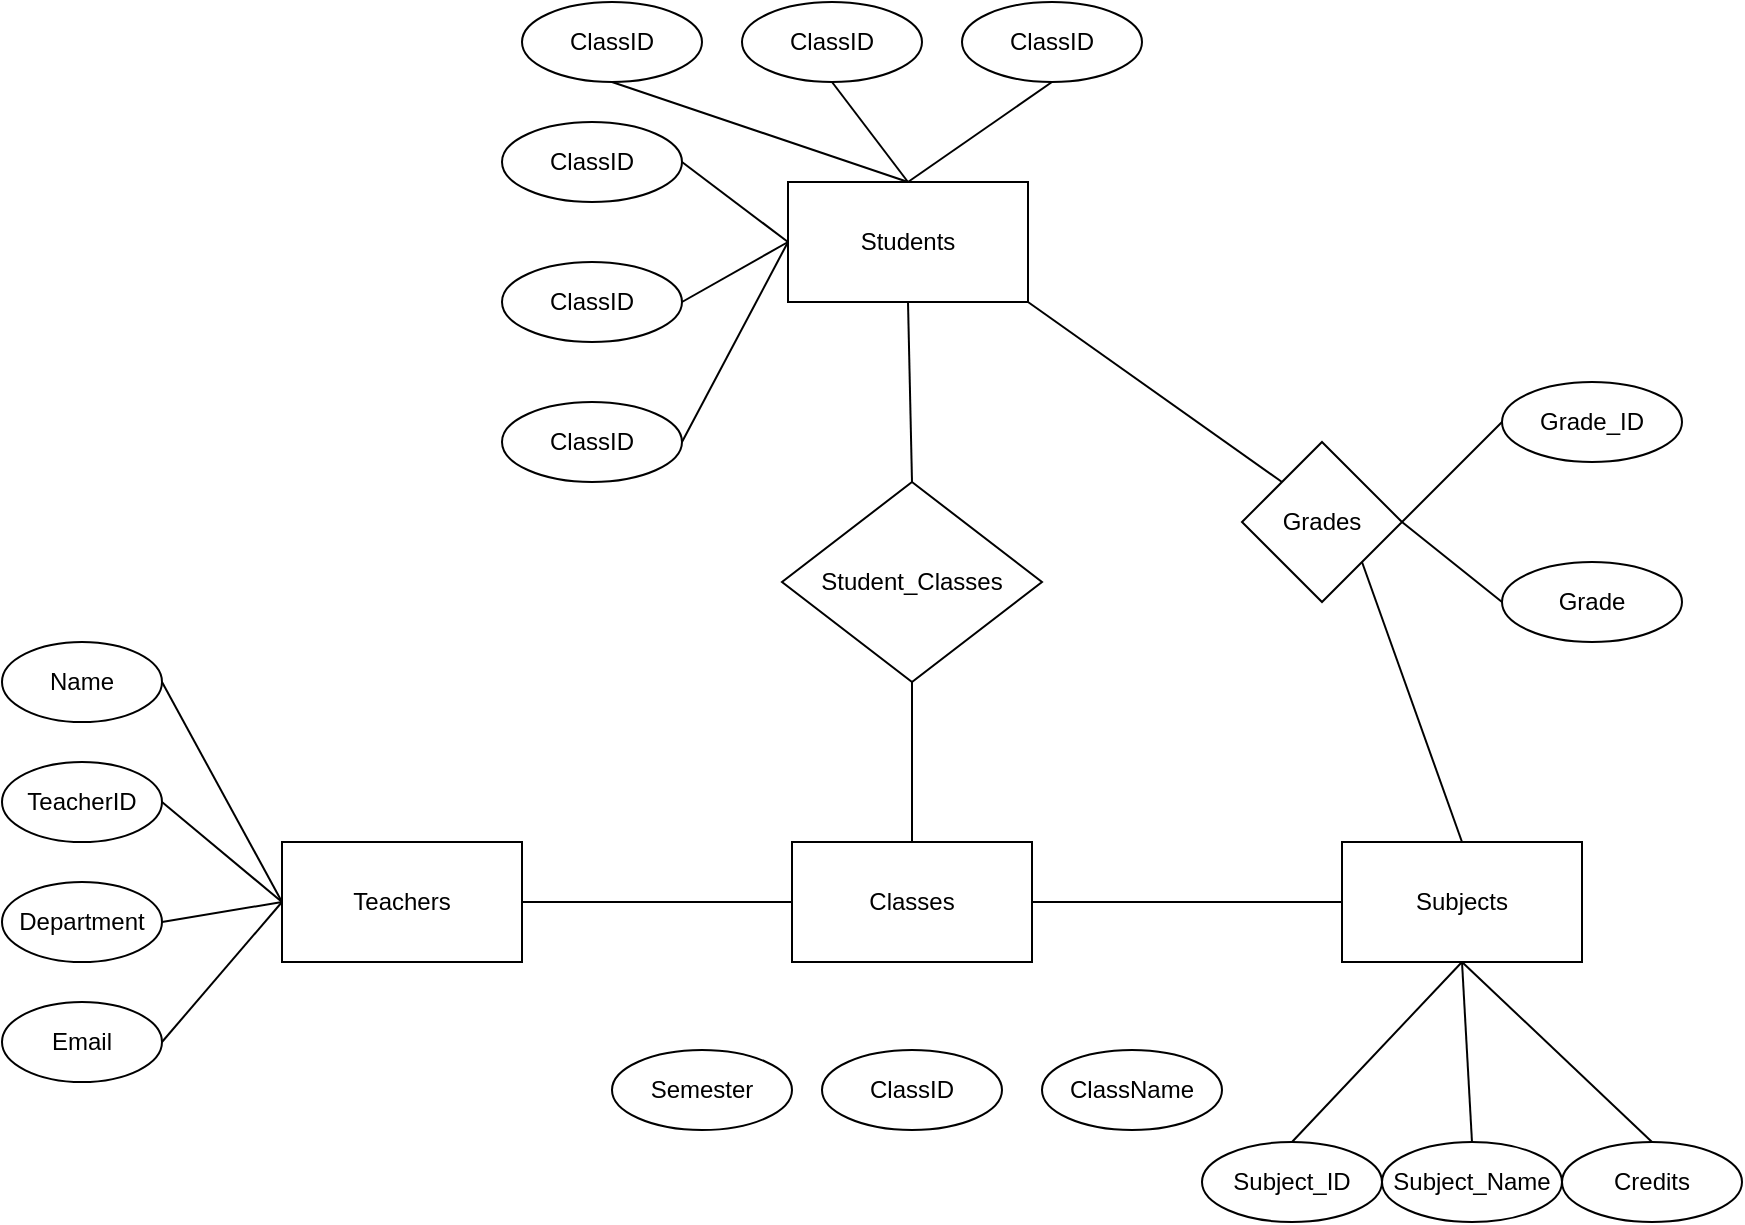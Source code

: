 <mxfile version="26.1.3">
  <diagram name="Trang-1" id="skDBLTSptmeuDu9WuiHL">
    <mxGraphModel dx="1684" dy="1169" grid="1" gridSize="10" guides="1" tooltips="1" connect="1" arrows="1" fold="1" page="1" pageScale="1" pageWidth="827" pageHeight="1169" math="0" shadow="0">
      <root>
        <mxCell id="0" />
        <mxCell id="1" parent="0" />
        <mxCell id="fF_B_qAfMbuXPyHHXZiR-1" value="Students" style="rounded=0;whiteSpace=wrap;html=1;" vertex="1" parent="1">
          <mxGeometry x="293" y="130" width="120" height="60" as="geometry" />
        </mxCell>
        <mxCell id="fF_B_qAfMbuXPyHHXZiR-2" value="Classes" style="rounded=0;whiteSpace=wrap;html=1;" vertex="1" parent="1">
          <mxGeometry x="295" y="460" width="120" height="60" as="geometry" />
        </mxCell>
        <mxCell id="fF_B_qAfMbuXPyHHXZiR-3" value="Student_Classes" style="rhombus;whiteSpace=wrap;html=1;" vertex="1" parent="1">
          <mxGeometry x="290" y="280" width="130" height="100" as="geometry" />
        </mxCell>
        <mxCell id="fF_B_qAfMbuXPyHHXZiR-4" value="Subjects" style="rounded=0;whiteSpace=wrap;html=1;" vertex="1" parent="1">
          <mxGeometry x="570" y="460" width="120" height="60" as="geometry" />
        </mxCell>
        <mxCell id="fF_B_qAfMbuXPyHHXZiR-5" value="Grades" style="rhombus;whiteSpace=wrap;html=1;" vertex="1" parent="1">
          <mxGeometry x="520" y="260" width="80" height="80" as="geometry" />
        </mxCell>
        <mxCell id="fF_B_qAfMbuXPyHHXZiR-6" value="Teachers" style="rounded=0;whiteSpace=wrap;html=1;" vertex="1" parent="1">
          <mxGeometry x="40" y="460" width="120" height="60" as="geometry" />
        </mxCell>
        <mxCell id="fF_B_qAfMbuXPyHHXZiR-8" value="" style="endArrow=none;html=1;rounded=0;entryX=0.5;entryY=1;entryDx=0;entryDy=0;exitX=0.5;exitY=0;exitDx=0;exitDy=0;" edge="1" parent="1" source="fF_B_qAfMbuXPyHHXZiR-3" target="fF_B_qAfMbuXPyHHXZiR-1">
          <mxGeometry width="50" height="50" relative="1" as="geometry">
            <mxPoint x="420" y="330" as="sourcePoint" />
            <mxPoint x="470" y="280" as="targetPoint" />
          </mxGeometry>
        </mxCell>
        <mxCell id="fF_B_qAfMbuXPyHHXZiR-9" value="" style="endArrow=none;html=1;rounded=0;exitX=0.5;exitY=1;exitDx=0;exitDy=0;entryX=0.5;entryY=0;entryDx=0;entryDy=0;" edge="1" parent="1" source="fF_B_qAfMbuXPyHHXZiR-3" target="fF_B_qAfMbuXPyHHXZiR-2">
          <mxGeometry width="50" height="50" relative="1" as="geometry">
            <mxPoint x="420" y="330" as="sourcePoint" />
            <mxPoint x="470" y="280" as="targetPoint" />
          </mxGeometry>
        </mxCell>
        <mxCell id="fF_B_qAfMbuXPyHHXZiR-10" value="" style="endArrow=none;html=1;rounded=0;entryX=1;entryY=1;entryDx=0;entryDy=0;exitX=0;exitY=0;exitDx=0;exitDy=0;" edge="1" parent="1" source="fF_B_qAfMbuXPyHHXZiR-5" target="fF_B_qAfMbuXPyHHXZiR-1">
          <mxGeometry width="50" height="50" relative="1" as="geometry">
            <mxPoint x="420" y="330" as="sourcePoint" />
            <mxPoint x="470" y="280" as="targetPoint" />
          </mxGeometry>
        </mxCell>
        <mxCell id="fF_B_qAfMbuXPyHHXZiR-11" value="" style="endArrow=none;html=1;rounded=0;entryX=1;entryY=1;entryDx=0;entryDy=0;exitX=0.5;exitY=0;exitDx=0;exitDy=0;" edge="1" parent="1" source="fF_B_qAfMbuXPyHHXZiR-4" target="fF_B_qAfMbuXPyHHXZiR-5">
          <mxGeometry width="50" height="50" relative="1" as="geometry">
            <mxPoint x="420" y="330" as="sourcePoint" />
            <mxPoint x="470" y="280" as="targetPoint" />
          </mxGeometry>
        </mxCell>
        <mxCell id="fF_B_qAfMbuXPyHHXZiR-12" value="" style="endArrow=none;html=1;rounded=0;exitX=1;exitY=0.5;exitDx=0;exitDy=0;entryX=0;entryY=0.5;entryDx=0;entryDy=0;" edge="1" parent="1" source="fF_B_qAfMbuXPyHHXZiR-6" target="fF_B_qAfMbuXPyHHXZiR-2">
          <mxGeometry width="50" height="50" relative="1" as="geometry">
            <mxPoint x="150.0" y="420.0" as="sourcePoint" />
            <mxPoint x="470" y="280" as="targetPoint" />
          </mxGeometry>
        </mxCell>
        <mxCell id="fF_B_qAfMbuXPyHHXZiR-18" value="" style="endArrow=none;html=1;rounded=0;exitX=1;exitY=0.5;exitDx=0;exitDy=0;entryX=0;entryY=0.5;entryDx=0;entryDy=0;" edge="1" parent="1" source="fF_B_qAfMbuXPyHHXZiR-2" target="fF_B_qAfMbuXPyHHXZiR-4">
          <mxGeometry width="50" height="50" relative="1" as="geometry">
            <mxPoint x="420" y="330" as="sourcePoint" />
            <mxPoint x="470" y="280" as="targetPoint" />
          </mxGeometry>
        </mxCell>
        <mxCell id="fF_B_qAfMbuXPyHHXZiR-20" value="TeacherID" style="ellipse;whiteSpace=wrap;html=1;" vertex="1" parent="1">
          <mxGeometry x="-100" y="420" width="80" height="40" as="geometry" />
        </mxCell>
        <mxCell id="fF_B_qAfMbuXPyHHXZiR-21" value="Name" style="ellipse;whiteSpace=wrap;html=1;" vertex="1" parent="1">
          <mxGeometry x="-100" y="360" width="80" height="40" as="geometry" />
        </mxCell>
        <mxCell id="fF_B_qAfMbuXPyHHXZiR-22" value="Department" style="ellipse;whiteSpace=wrap;html=1;" vertex="1" parent="1">
          <mxGeometry x="-100" y="480" width="80" height="40" as="geometry" />
        </mxCell>
        <mxCell id="fF_B_qAfMbuXPyHHXZiR-24" value="Email" style="ellipse;whiteSpace=wrap;html=1;" vertex="1" parent="1">
          <mxGeometry x="-100" y="540" width="80" height="40" as="geometry" />
        </mxCell>
        <mxCell id="fF_B_qAfMbuXPyHHXZiR-25" value="Semester" style="ellipse;whiteSpace=wrap;html=1;" vertex="1" parent="1">
          <mxGeometry x="205" y="564" width="90" height="40" as="geometry" />
        </mxCell>
        <mxCell id="fF_B_qAfMbuXPyHHXZiR-26" value="ClassID" style="ellipse;whiteSpace=wrap;html=1;" vertex="1" parent="1">
          <mxGeometry x="310" y="564" width="90" height="40" as="geometry" />
        </mxCell>
        <mxCell id="fF_B_qAfMbuXPyHHXZiR-27" value="ClassName" style="ellipse;whiteSpace=wrap;html=1;" vertex="1" parent="1">
          <mxGeometry x="420" y="564" width="90" height="40" as="geometry" />
        </mxCell>
        <mxCell id="fF_B_qAfMbuXPyHHXZiR-28" value="Subject_ID" style="ellipse;whiteSpace=wrap;html=1;" vertex="1" parent="1">
          <mxGeometry x="500" y="610" width="90" height="40" as="geometry" />
        </mxCell>
        <mxCell id="fF_B_qAfMbuXPyHHXZiR-29" value="Subject_Name" style="ellipse;whiteSpace=wrap;html=1;" vertex="1" parent="1">
          <mxGeometry x="590" y="610" width="90" height="40" as="geometry" />
        </mxCell>
        <mxCell id="fF_B_qAfMbuXPyHHXZiR-30" value="Credits" style="ellipse;whiteSpace=wrap;html=1;" vertex="1" parent="1">
          <mxGeometry x="680" y="610" width="90" height="40" as="geometry" />
        </mxCell>
        <mxCell id="fF_B_qAfMbuXPyHHXZiR-31" value="" style="endArrow=none;html=1;rounded=0;entryX=0.5;entryY=1;entryDx=0;entryDy=0;exitX=0.5;exitY=0;exitDx=0;exitDy=0;" edge="1" parent="1" source="fF_B_qAfMbuXPyHHXZiR-28" target="fF_B_qAfMbuXPyHHXZiR-4">
          <mxGeometry width="50" height="50" relative="1" as="geometry">
            <mxPoint x="550" y="720" as="sourcePoint" />
            <mxPoint x="600" y="670" as="targetPoint" />
          </mxGeometry>
        </mxCell>
        <mxCell id="fF_B_qAfMbuXPyHHXZiR-32" value="" style="endArrow=none;html=1;rounded=0;entryX=0.5;entryY=1;entryDx=0;entryDy=0;exitX=0.5;exitY=0;exitDx=0;exitDy=0;" edge="1" parent="1" source="fF_B_qAfMbuXPyHHXZiR-29" target="fF_B_qAfMbuXPyHHXZiR-4">
          <mxGeometry width="50" height="50" relative="1" as="geometry">
            <mxPoint x="550" y="720" as="sourcePoint" />
            <mxPoint x="600" y="670" as="targetPoint" />
          </mxGeometry>
        </mxCell>
        <mxCell id="fF_B_qAfMbuXPyHHXZiR-33" value="" style="endArrow=none;html=1;rounded=0;exitX=0.5;exitY=0;exitDx=0;exitDy=0;entryX=0.5;entryY=1;entryDx=0;entryDy=0;" edge="1" parent="1" source="fF_B_qAfMbuXPyHHXZiR-30" target="fF_B_qAfMbuXPyHHXZiR-4">
          <mxGeometry width="50" height="50" relative="1" as="geometry">
            <mxPoint x="550" y="720" as="sourcePoint" />
            <mxPoint x="630" y="530" as="targetPoint" />
          </mxGeometry>
        </mxCell>
        <mxCell id="fF_B_qAfMbuXPyHHXZiR-34" value="Grade" style="ellipse;whiteSpace=wrap;html=1;" vertex="1" parent="1">
          <mxGeometry x="650" y="320" width="90" height="40" as="geometry" />
        </mxCell>
        <mxCell id="fF_B_qAfMbuXPyHHXZiR-35" value="Grade_ID" style="ellipse;whiteSpace=wrap;html=1;" vertex="1" parent="1">
          <mxGeometry x="650" y="230" width="90" height="40" as="geometry" />
        </mxCell>
        <mxCell id="fF_B_qAfMbuXPyHHXZiR-36" value="" style="endArrow=none;html=1;rounded=0;entryX=0;entryY=0.5;entryDx=0;entryDy=0;exitX=1;exitY=0.5;exitDx=0;exitDy=0;" edge="1" parent="1" source="fF_B_qAfMbuXPyHHXZiR-5" target="fF_B_qAfMbuXPyHHXZiR-35">
          <mxGeometry width="50" height="50" relative="1" as="geometry">
            <mxPoint x="470" y="440" as="sourcePoint" />
            <mxPoint x="520" y="390" as="targetPoint" />
          </mxGeometry>
        </mxCell>
        <mxCell id="fF_B_qAfMbuXPyHHXZiR-37" value="" style="endArrow=none;html=1;rounded=0;entryX=1;entryY=0.5;entryDx=0;entryDy=0;exitX=0;exitY=0.5;exitDx=0;exitDy=0;" edge="1" parent="1" source="fF_B_qAfMbuXPyHHXZiR-34" target="fF_B_qAfMbuXPyHHXZiR-5">
          <mxGeometry width="50" height="50" relative="1" as="geometry">
            <mxPoint x="470" y="440" as="sourcePoint" />
            <mxPoint x="520" y="390" as="targetPoint" />
          </mxGeometry>
        </mxCell>
        <mxCell id="fF_B_qAfMbuXPyHHXZiR-38" value="" style="endArrow=none;html=1;rounded=0;exitX=1;exitY=0.5;exitDx=0;exitDy=0;entryX=0;entryY=0.5;entryDx=0;entryDy=0;" edge="1" parent="1" source="fF_B_qAfMbuXPyHHXZiR-21" target="fF_B_qAfMbuXPyHHXZiR-6">
          <mxGeometry width="50" height="50" relative="1" as="geometry">
            <mxPoint x="210" y="400" as="sourcePoint" />
            <mxPoint x="260" y="350" as="targetPoint" />
          </mxGeometry>
        </mxCell>
        <mxCell id="fF_B_qAfMbuXPyHHXZiR-39" value="" style="endArrow=none;html=1;rounded=0;exitX=1;exitY=0.5;exitDx=0;exitDy=0;entryX=0;entryY=0.5;entryDx=0;entryDy=0;" edge="1" parent="1" source="fF_B_qAfMbuXPyHHXZiR-20" target="fF_B_qAfMbuXPyHHXZiR-6">
          <mxGeometry width="50" height="50" relative="1" as="geometry">
            <mxPoint x="210" y="400" as="sourcePoint" />
            <mxPoint x="260" y="350" as="targetPoint" />
          </mxGeometry>
        </mxCell>
        <mxCell id="fF_B_qAfMbuXPyHHXZiR-40" value="" style="endArrow=none;html=1;rounded=0;exitX=1;exitY=0.5;exitDx=0;exitDy=0;entryX=0;entryY=0.5;entryDx=0;entryDy=0;" edge="1" parent="1" source="fF_B_qAfMbuXPyHHXZiR-22" target="fF_B_qAfMbuXPyHHXZiR-6">
          <mxGeometry width="50" height="50" relative="1" as="geometry">
            <mxPoint x="210" y="400" as="sourcePoint" />
            <mxPoint x="30" y="490" as="targetPoint" />
          </mxGeometry>
        </mxCell>
        <mxCell id="fF_B_qAfMbuXPyHHXZiR-41" value="" style="endArrow=none;html=1;rounded=0;exitX=1;exitY=0.5;exitDx=0;exitDy=0;entryX=0;entryY=0.5;entryDx=0;entryDy=0;" edge="1" parent="1" source="fF_B_qAfMbuXPyHHXZiR-24" target="fF_B_qAfMbuXPyHHXZiR-6">
          <mxGeometry width="50" height="50" relative="1" as="geometry">
            <mxPoint x="210" y="400" as="sourcePoint" />
            <mxPoint x="260" y="350" as="targetPoint" />
          </mxGeometry>
        </mxCell>
        <mxCell id="fF_B_qAfMbuXPyHHXZiR-43" value="ClassID" style="ellipse;whiteSpace=wrap;html=1;" vertex="1" parent="1">
          <mxGeometry x="150" y="240" width="90" height="40" as="geometry" />
        </mxCell>
        <mxCell id="fF_B_qAfMbuXPyHHXZiR-44" value="ClassID" style="ellipse;whiteSpace=wrap;html=1;" vertex="1" parent="1">
          <mxGeometry x="150" y="170" width="90" height="40" as="geometry" />
        </mxCell>
        <mxCell id="fF_B_qAfMbuXPyHHXZiR-45" value="ClassID" style="ellipse;whiteSpace=wrap;html=1;" vertex="1" parent="1">
          <mxGeometry x="150" y="100" width="90" height="40" as="geometry" />
        </mxCell>
        <mxCell id="fF_B_qAfMbuXPyHHXZiR-46" value="ClassID" style="ellipse;whiteSpace=wrap;html=1;" vertex="1" parent="1">
          <mxGeometry x="380" y="40" width="90" height="40" as="geometry" />
        </mxCell>
        <mxCell id="fF_B_qAfMbuXPyHHXZiR-47" value="ClassID" style="ellipse;whiteSpace=wrap;html=1;" vertex="1" parent="1">
          <mxGeometry x="270" y="40" width="90" height="40" as="geometry" />
        </mxCell>
        <mxCell id="fF_B_qAfMbuXPyHHXZiR-48" value="ClassID" style="ellipse;whiteSpace=wrap;html=1;" vertex="1" parent="1">
          <mxGeometry x="160" y="40" width="90" height="40" as="geometry" />
        </mxCell>
        <mxCell id="fF_B_qAfMbuXPyHHXZiR-49" value="" style="endArrow=none;html=1;rounded=0;entryX=0.5;entryY=1;entryDx=0;entryDy=0;exitX=0.5;exitY=0;exitDx=0;exitDy=0;" edge="1" parent="1" source="fF_B_qAfMbuXPyHHXZiR-1" target="fF_B_qAfMbuXPyHHXZiR-48">
          <mxGeometry width="50" height="50" relative="1" as="geometry">
            <mxPoint x="290" y="420" as="sourcePoint" />
            <mxPoint x="340" y="370" as="targetPoint" />
          </mxGeometry>
        </mxCell>
        <mxCell id="fF_B_qAfMbuXPyHHXZiR-50" value="" style="endArrow=none;html=1;rounded=0;entryX=0.5;entryY=1;entryDx=0;entryDy=0;exitX=0.5;exitY=0;exitDx=0;exitDy=0;" edge="1" parent="1" source="fF_B_qAfMbuXPyHHXZiR-1" target="fF_B_qAfMbuXPyHHXZiR-47">
          <mxGeometry width="50" height="50" relative="1" as="geometry">
            <mxPoint x="290" y="420" as="sourcePoint" />
            <mxPoint x="340" y="370" as="targetPoint" />
          </mxGeometry>
        </mxCell>
        <mxCell id="fF_B_qAfMbuXPyHHXZiR-51" value="" style="endArrow=none;html=1;rounded=0;entryX=0.5;entryY=1;entryDx=0;entryDy=0;exitX=0.5;exitY=0;exitDx=0;exitDy=0;" edge="1" parent="1" source="fF_B_qAfMbuXPyHHXZiR-1" target="fF_B_qAfMbuXPyHHXZiR-46">
          <mxGeometry width="50" height="50" relative="1" as="geometry">
            <mxPoint x="290" y="420" as="sourcePoint" />
            <mxPoint x="340" y="370" as="targetPoint" />
          </mxGeometry>
        </mxCell>
        <mxCell id="fF_B_qAfMbuXPyHHXZiR-52" value="" style="endArrow=none;html=1;rounded=0;entryX=1;entryY=0.5;entryDx=0;entryDy=0;exitX=0;exitY=0.5;exitDx=0;exitDy=0;" edge="1" parent="1" source="fF_B_qAfMbuXPyHHXZiR-1" target="fF_B_qAfMbuXPyHHXZiR-45">
          <mxGeometry width="50" height="50" relative="1" as="geometry">
            <mxPoint x="290" y="420" as="sourcePoint" />
            <mxPoint x="340" y="370" as="targetPoint" />
          </mxGeometry>
        </mxCell>
        <mxCell id="fF_B_qAfMbuXPyHHXZiR-53" value="" style="endArrow=none;html=1;rounded=0;entryX=1;entryY=0.5;entryDx=0;entryDy=0;exitX=0;exitY=0.5;exitDx=0;exitDy=0;" edge="1" parent="1" source="fF_B_qAfMbuXPyHHXZiR-1" target="fF_B_qAfMbuXPyHHXZiR-44">
          <mxGeometry width="50" height="50" relative="1" as="geometry">
            <mxPoint x="290" y="420" as="sourcePoint" />
            <mxPoint x="340" y="370" as="targetPoint" />
          </mxGeometry>
        </mxCell>
        <mxCell id="fF_B_qAfMbuXPyHHXZiR-54" value="" style="endArrow=none;html=1;rounded=0;entryX=1;entryY=0.5;entryDx=0;entryDy=0;exitX=0;exitY=0.5;exitDx=0;exitDy=0;" edge="1" parent="1" source="fF_B_qAfMbuXPyHHXZiR-1" target="fF_B_qAfMbuXPyHHXZiR-43">
          <mxGeometry width="50" height="50" relative="1" as="geometry">
            <mxPoint x="290" y="420" as="sourcePoint" />
            <mxPoint x="340" y="370" as="targetPoint" />
          </mxGeometry>
        </mxCell>
      </root>
    </mxGraphModel>
  </diagram>
</mxfile>

